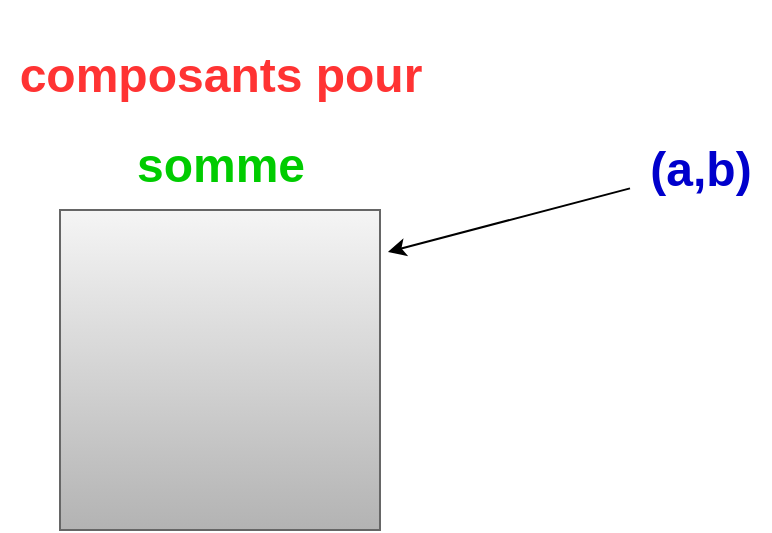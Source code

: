 <mxfile>
    <diagram id="uYZGgn0CfV_Bc5ntOzZO" name="Page-1">
        <mxGraphModel dx="490" dy="475" grid="1" gridSize="10" guides="1" tooltips="1" connect="1" arrows="1" fold="1" page="1" pageScale="1" pageWidth="850" pageHeight="1100" math="0" shadow="0">
            <root>
                <mxCell id="0"/>
                <mxCell id="1" parent="0"/>
                <mxCell id="2" value="" style="whiteSpace=wrap;html=1;aspect=fixed;fillColor=#f5f5f5;gradientColor=#b3b3b3;strokeColor=#666666;" vertex="1" parent="1">
                    <mxGeometry x="50" y="130" width="160" height="160" as="geometry"/>
                </mxCell>
                <mxCell id="3" value="&lt;h1&gt;&lt;font color=&quot;#ff3333&quot;&gt;composants pour&lt;/font&gt;&lt;/h1&gt;&lt;h1&gt;&lt;font color=&quot;#00cc00&quot;&gt;somme&lt;/font&gt;&lt;/h1&gt;" style="text;html=1;align=center;verticalAlign=middle;resizable=0;points=[];autosize=1;strokeColor=none;fillColor=none;" vertex="1" parent="1">
                    <mxGeometry x="20" y="25" width="220" height="120" as="geometry"/>
                </mxCell>
                <mxCell id="4" value="&lt;h1&gt;&lt;font color=&quot;#0000cc&quot;&gt;(a,b)&lt;/font&gt;&lt;/h1&gt;" style="text;html=1;align=center;verticalAlign=middle;resizable=0;points=[];autosize=1;strokeColor=none;fillColor=none;fontColor=#FF3333;" vertex="1" parent="1">
                    <mxGeometry x="335" y="75" width="70" height="70" as="geometry"/>
                </mxCell>
                <mxCell id="5" value="" style="endArrow=classic;html=1;fontColor=#0000CC;entryX=1.025;entryY=0.131;entryDx=0;entryDy=0;entryPerimeter=0;" edge="1" parent="1" source="4" target="2">
                    <mxGeometry width="50" height="50" relative="1" as="geometry">
                        <mxPoint x="230" y="220" as="sourcePoint"/>
                        <mxPoint x="280" y="170" as="targetPoint"/>
                    </mxGeometry>
                </mxCell>
            </root>
        </mxGraphModel>
    </diagram>
</mxfile>